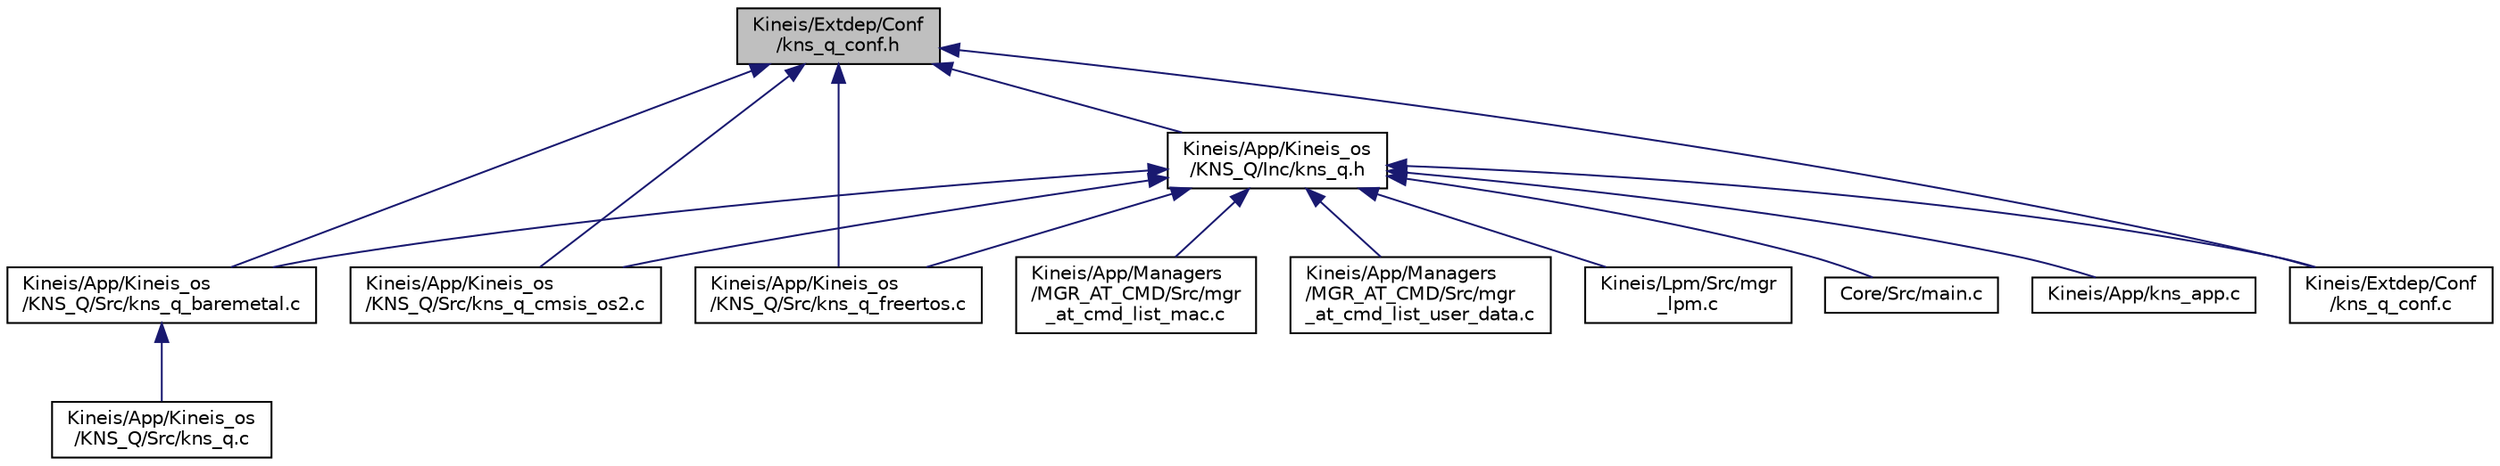 digraph "Kineis/Extdep/Conf/kns_q_conf.h"
{
 // INTERACTIVE_SVG=YES
 // LATEX_PDF_SIZE
  edge [fontname="Helvetica",fontsize="10",labelfontname="Helvetica",labelfontsize="10"];
  node [fontname="Helvetica",fontsize="10",shape=record];
  Node1 [label="Kineis/Extdep/Conf\l/kns_q_conf.h",height=0.2,width=0.4,color="black", fillcolor="grey75", style="filled", fontcolor="black",tooltip="Configuration of queues used in kineis_sw."];
  Node1 -> Node2 [dir="back",color="midnightblue",fontsize="10",style="solid",fontname="Helvetica"];
  Node2 [label="Kineis/App/Kineis_os\l/KNS_Q/Inc/kns_q.h",height=0.2,width=0.4,color="black", fillcolor="white", style="filled",URL="$d0/d84/kns__q_8h.html",tooltip="Configuration of queues used in kineis_swr."];
  Node2 -> Node3 [dir="back",color="midnightblue",fontsize="10",style="solid",fontname="Helvetica"];
  Node3 [label="Core/Src/main.c",height=0.2,width=0.4,color="black", fillcolor="white", style="filled",URL="$d0/d29/main_8c.html",tooltip=": Main program body"];
  Node2 -> Node4 [dir="back",color="midnightblue",fontsize="10",style="solid",fontname="Helvetica"];
  Node4 [label="Kineis/App/Kineis_os\l/KNS_Q/Src/kns_q_baremetal.c",height=0.2,width=0.4,color="black", fillcolor="white", style="filled",URL="$d0/d08/kns__q__baremetal_8c.html",tooltip="Configuration of queues used in kineis_swr."];
  Node4 -> Node5 [dir="back",color="midnightblue",fontsize="10",style="solid",fontname="Helvetica"];
  Node5 [label="Kineis/App/Kineis_os\l/KNS_Q/Src/kns_q.c",height=0.2,width=0.4,color="black", fillcolor="white", style="filled",URL="$d7/d30/kns__q_8c.html",tooltip="Configuration of queues used in kineis_swr."];
  Node2 -> Node6 [dir="back",color="midnightblue",fontsize="10",style="solid",fontname="Helvetica"];
  Node6 [label="Kineis/App/Kineis_os\l/KNS_Q/Src/kns_q_cmsis_os2.c",height=0.2,width=0.4,color="black", fillcolor="white", style="filled",URL="$d5/d11/kns__q__cmsis__os2_8c.html",tooltip=" "];
  Node2 -> Node7 [dir="back",color="midnightblue",fontsize="10",style="solid",fontname="Helvetica"];
  Node7 [label="Kineis/App/Kineis_os\l/KNS_Q/Src/kns_q_freertos.c",height=0.2,width=0.4,color="black", fillcolor="white", style="filled",URL="$d2/d9c/kns__q__freertos_8c.html",tooltip="Configuration of queues used in kineis_swr."];
  Node2 -> Node8 [dir="back",color="midnightblue",fontsize="10",style="solid",fontname="Helvetica"];
  Node8 [label="Kineis/App/kns_app.c",height=0.2,width=0.4,color="black", fillcolor="white", style="filled",URL="$d4/d0d/kns__app_8c.html",tooltip=" "];
  Node2 -> Node9 [dir="back",color="midnightblue",fontsize="10",style="solid",fontname="Helvetica"];
  Node9 [label="Kineis/App/Managers\l/MGR_AT_CMD/Src/mgr\l_at_cmd_list_mac.c",height=0.2,width=0.4,color="black", fillcolor="white", style="filled",URL="$d1/de0/mgr__at__cmd__list__mac_8c.html",tooltip="subset of AT commands concerning Kinéis Medium Acces Channel (MAC)."];
  Node2 -> Node10 [dir="back",color="midnightblue",fontsize="10",style="solid",fontname="Helvetica"];
  Node10 [label="Kineis/App/Managers\l/MGR_AT_CMD/Src/mgr\l_at_cmd_list_user_data.c",height=0.2,width=0.4,color="black", fillcolor="white", style="filled",URL="$d8/d11/mgr__at__cmd__list__user__data_8c.html",tooltip="subset of AT commands concerning user data manipulation such as TX"];
  Node2 -> Node11 [dir="back",color="midnightblue",fontsize="10",style="solid",fontname="Helvetica"];
  Node11 [label="Kineis/Extdep/Conf\l/kns_q_conf.c",height=0.2,width=0.4,color="black", fillcolor="white", style="filled",URL="$d2/dae/kns__q__conf_8c.html",tooltip="Configuration of queues used in kineis_swr."];
  Node2 -> Node12 [dir="back",color="midnightblue",fontsize="10",style="solid",fontname="Helvetica"];
  Node12 [label="Kineis/Lpm/Src/mgr\l_lpm.c",height=0.2,width=0.4,color="black", fillcolor="white", style="filled",URL="$dd/d8d/mgr__lpm_8c.html",tooltip="low power mode manager is in charge to collect all low power needs from 'clients' and setup the corre..."];
  Node1 -> Node4 [dir="back",color="midnightblue",fontsize="10",style="solid",fontname="Helvetica"];
  Node1 -> Node6 [dir="back",color="midnightblue",fontsize="10",style="solid",fontname="Helvetica"];
  Node1 -> Node7 [dir="back",color="midnightblue",fontsize="10",style="solid",fontname="Helvetica"];
  Node1 -> Node11 [dir="back",color="midnightblue",fontsize="10",style="solid",fontname="Helvetica"];
}

